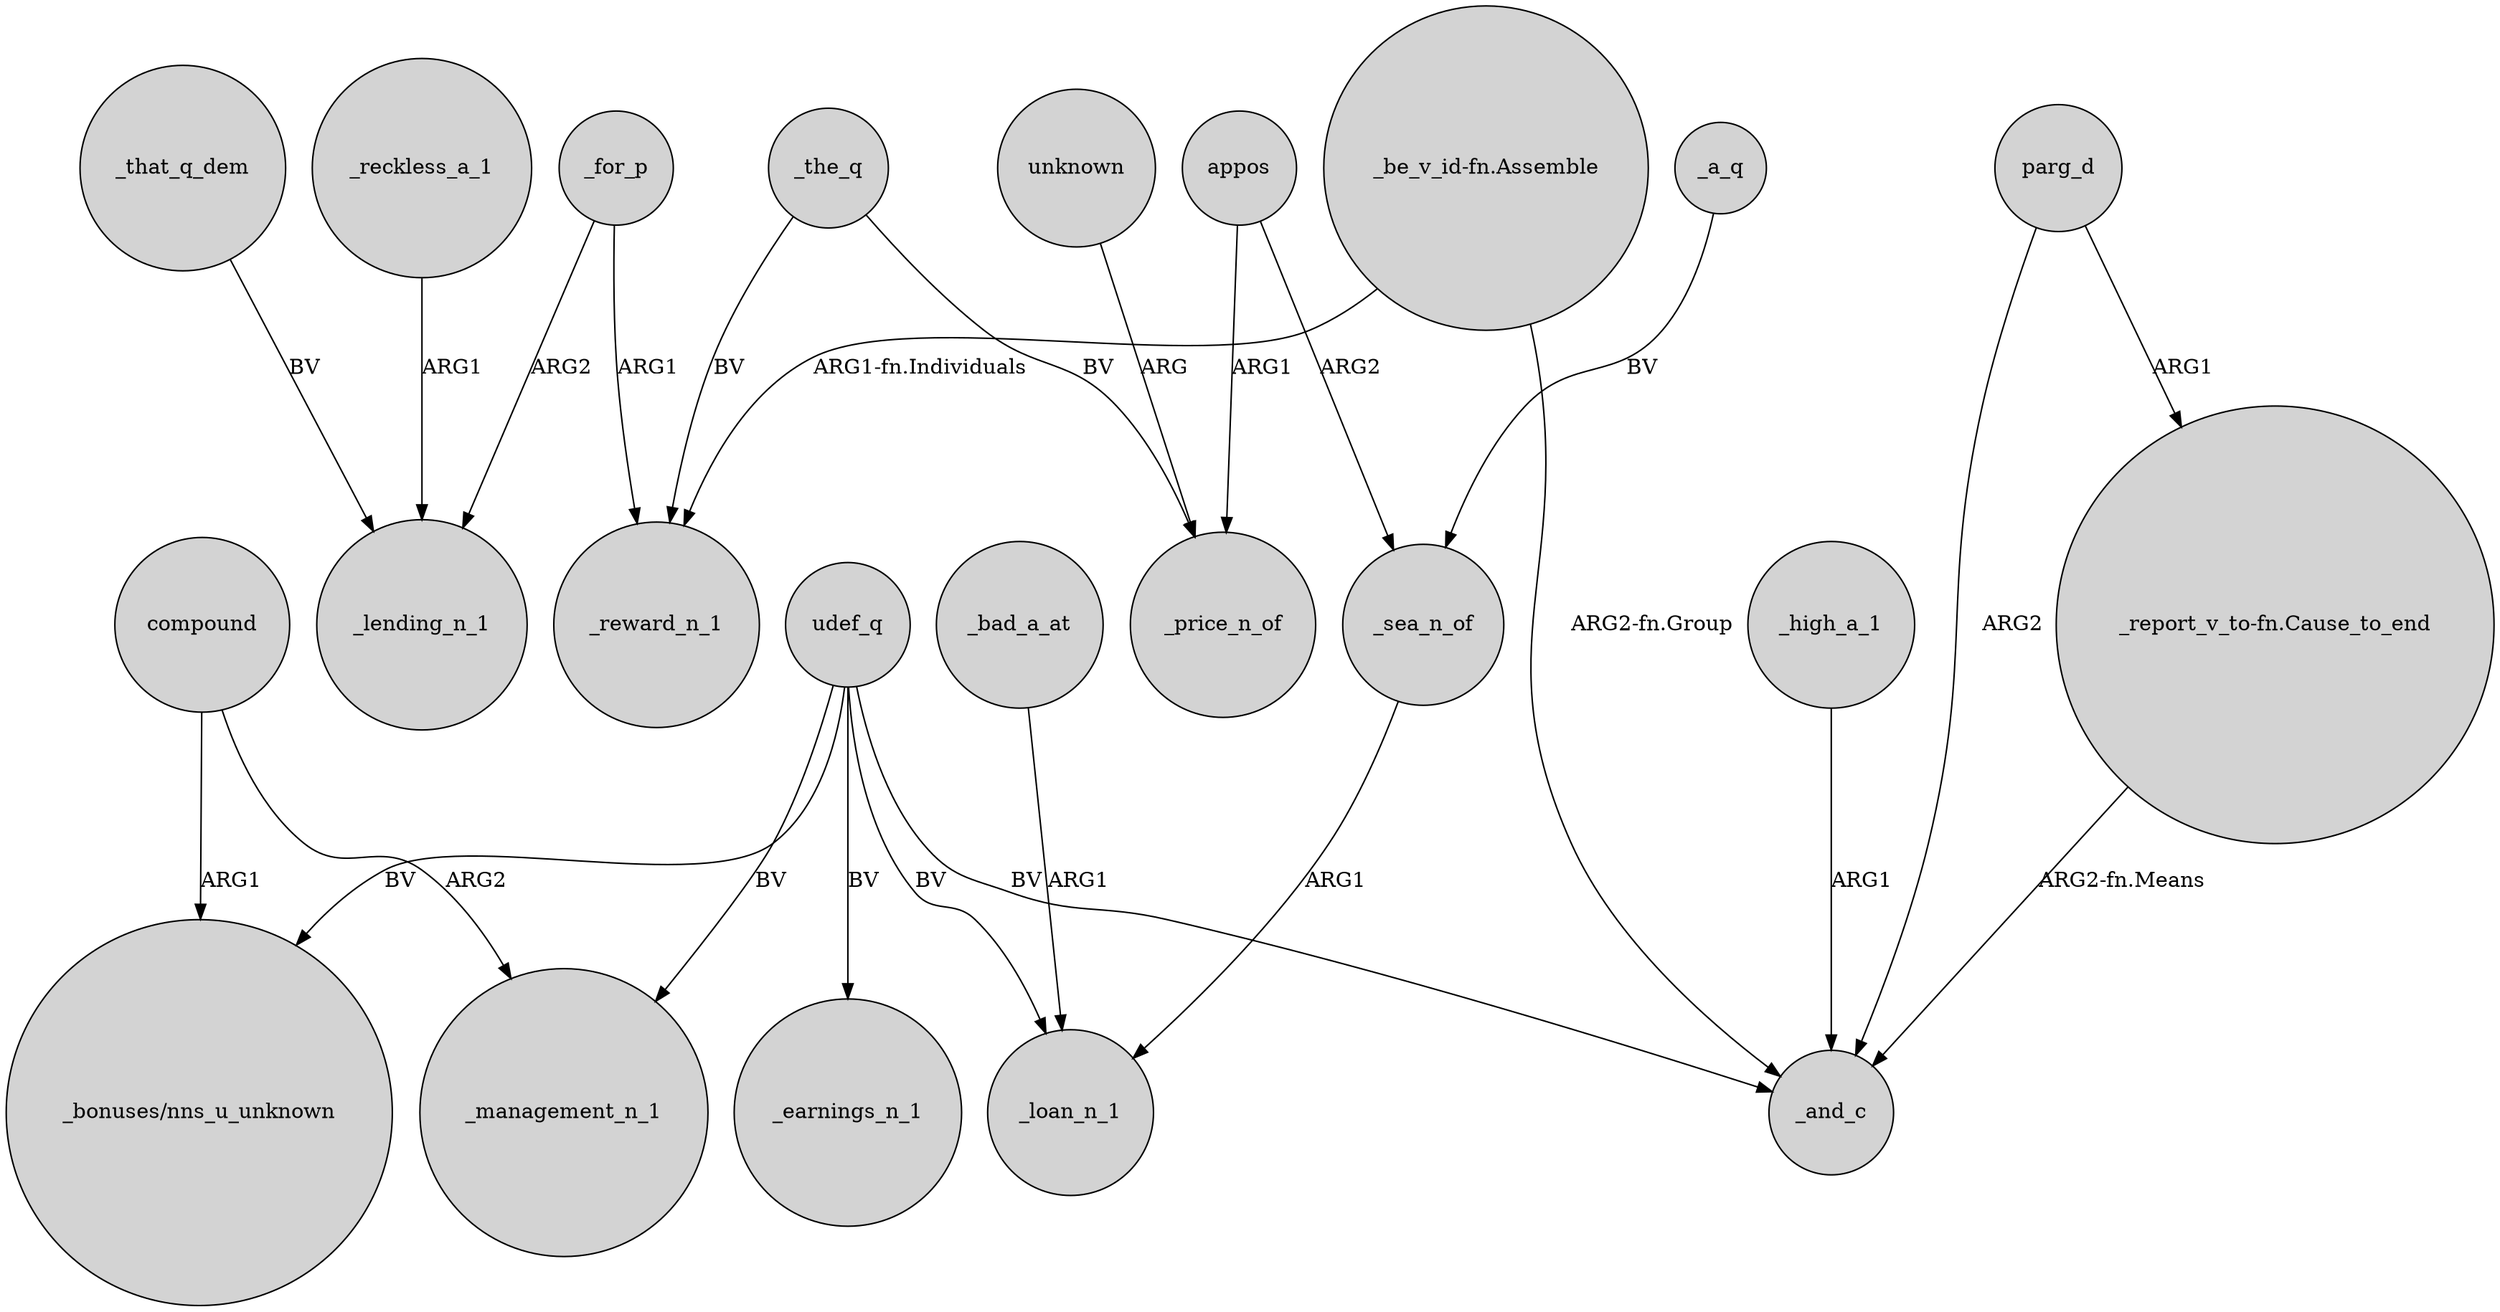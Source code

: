 digraph {
	node [shape=circle style=filled]
	"_be_v_id-fn.Assemble" -> _reward_n_1 [label="ARG1-fn.Individuals"]
	compound -> "_bonuses/nns_u_unknown" [label=ARG1]
	"_report_v_to-fn.Cause_to_end" -> _and_c [label="ARG2-fn.Means"]
	"_be_v_id-fn.Assemble" -> _and_c [label="ARG2-fn.Group"]
	_bad_a_at -> _loan_n_1 [label=ARG1]
	_for_p -> _reward_n_1 [label=ARG1]
	_that_q_dem -> _lending_n_1 [label=BV]
	_the_q -> _reward_n_1 [label=BV]
	appos -> _sea_n_of [label=ARG2]
	udef_q -> _loan_n_1 [label=BV]
	_reckless_a_1 -> _lending_n_1 [label=ARG1]
	_sea_n_of -> _loan_n_1 [label=ARG1]
	appos -> _price_n_of [label=ARG1]
	udef_q -> _and_c [label=BV]
	compound -> _management_n_1 [label=ARG2]
	udef_q -> _management_n_1 [label=BV]
	udef_q -> _earnings_n_1 [label=BV]
	_a_q -> _sea_n_of [label=BV]
	parg_d -> _and_c [label=ARG2]
	unknown -> _price_n_of [label=ARG]
	_for_p -> _lending_n_1 [label=ARG2]
	_the_q -> _price_n_of [label=BV]
	parg_d -> "_report_v_to-fn.Cause_to_end" [label=ARG1]
	_high_a_1 -> _and_c [label=ARG1]
	udef_q -> "_bonuses/nns_u_unknown" [label=BV]
}
